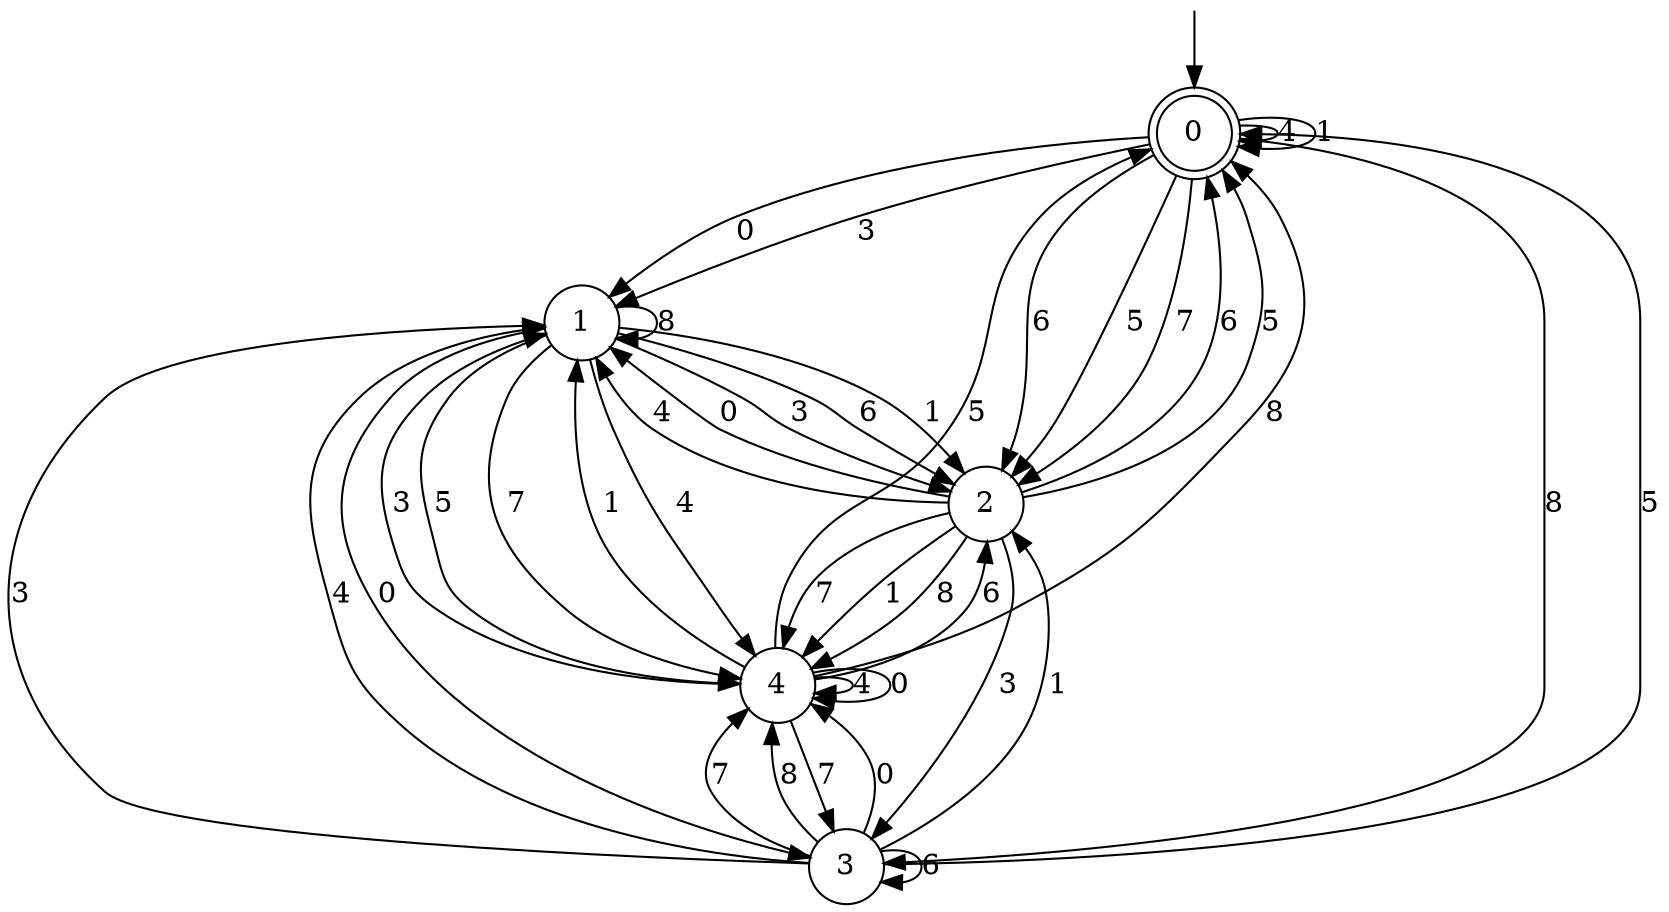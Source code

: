 digraph g {

	s0 [shape="doublecircle" label="0"];
	s1 [shape="circle" label="1"];
	s2 [shape="circle" label="2"];
	s3 [shape="circle" label="3"];
	s4 [shape="circle" label="4"];
	s0 -> s1 [label="3"];
	s0 -> s2 [label="6"];
	s0 -> s0 [label="4"];
	s0 -> s2 [label="5"];
	s0 -> s1 [label="0"];
	s0 -> s2 [label="7"];
	s0 -> s0 [label="1"];
	s0 -> s3 [label="8"];
	s1 -> s2 [label="3"];
	s1 -> s2 [label="6"];
	s1 -> s4 [label="4"];
	s1 -> s4 [label="5"];
	s1 -> s3 [label="0"];
	s1 -> s4 [label="7"];
	s1 -> s2 [label="1"];
	s1 -> s1 [label="8"];
	s2 -> s3 [label="3"];
	s2 -> s0 [label="6"];
	s2 -> s1 [label="4"];
	s2 -> s0 [label="5"];
	s2 -> s1 [label="0"];
	s2 -> s4 [label="7"];
	s2 -> s4 [label="1"];
	s2 -> s4 [label="8"];
	s3 -> s1 [label="3"];
	s3 -> s3 [label="6"];
	s3 -> s1 [label="4"];
	s3 -> s0 [label="5"];
	s3 -> s4 [label="0"];
	s3 -> s4 [label="7"];
	s3 -> s2 [label="1"];
	s3 -> s4 [label="8"];
	s4 -> s1 [label="3"];
	s4 -> s2 [label="6"];
	s4 -> s4 [label="4"];
	s4 -> s0 [label="5"];
	s4 -> s4 [label="0"];
	s4 -> s3 [label="7"];
	s4 -> s1 [label="1"];
	s4 -> s0 [label="8"];

__start0 [label="" shape="none" width="0" height="0"];
__start0 -> s0;

}
